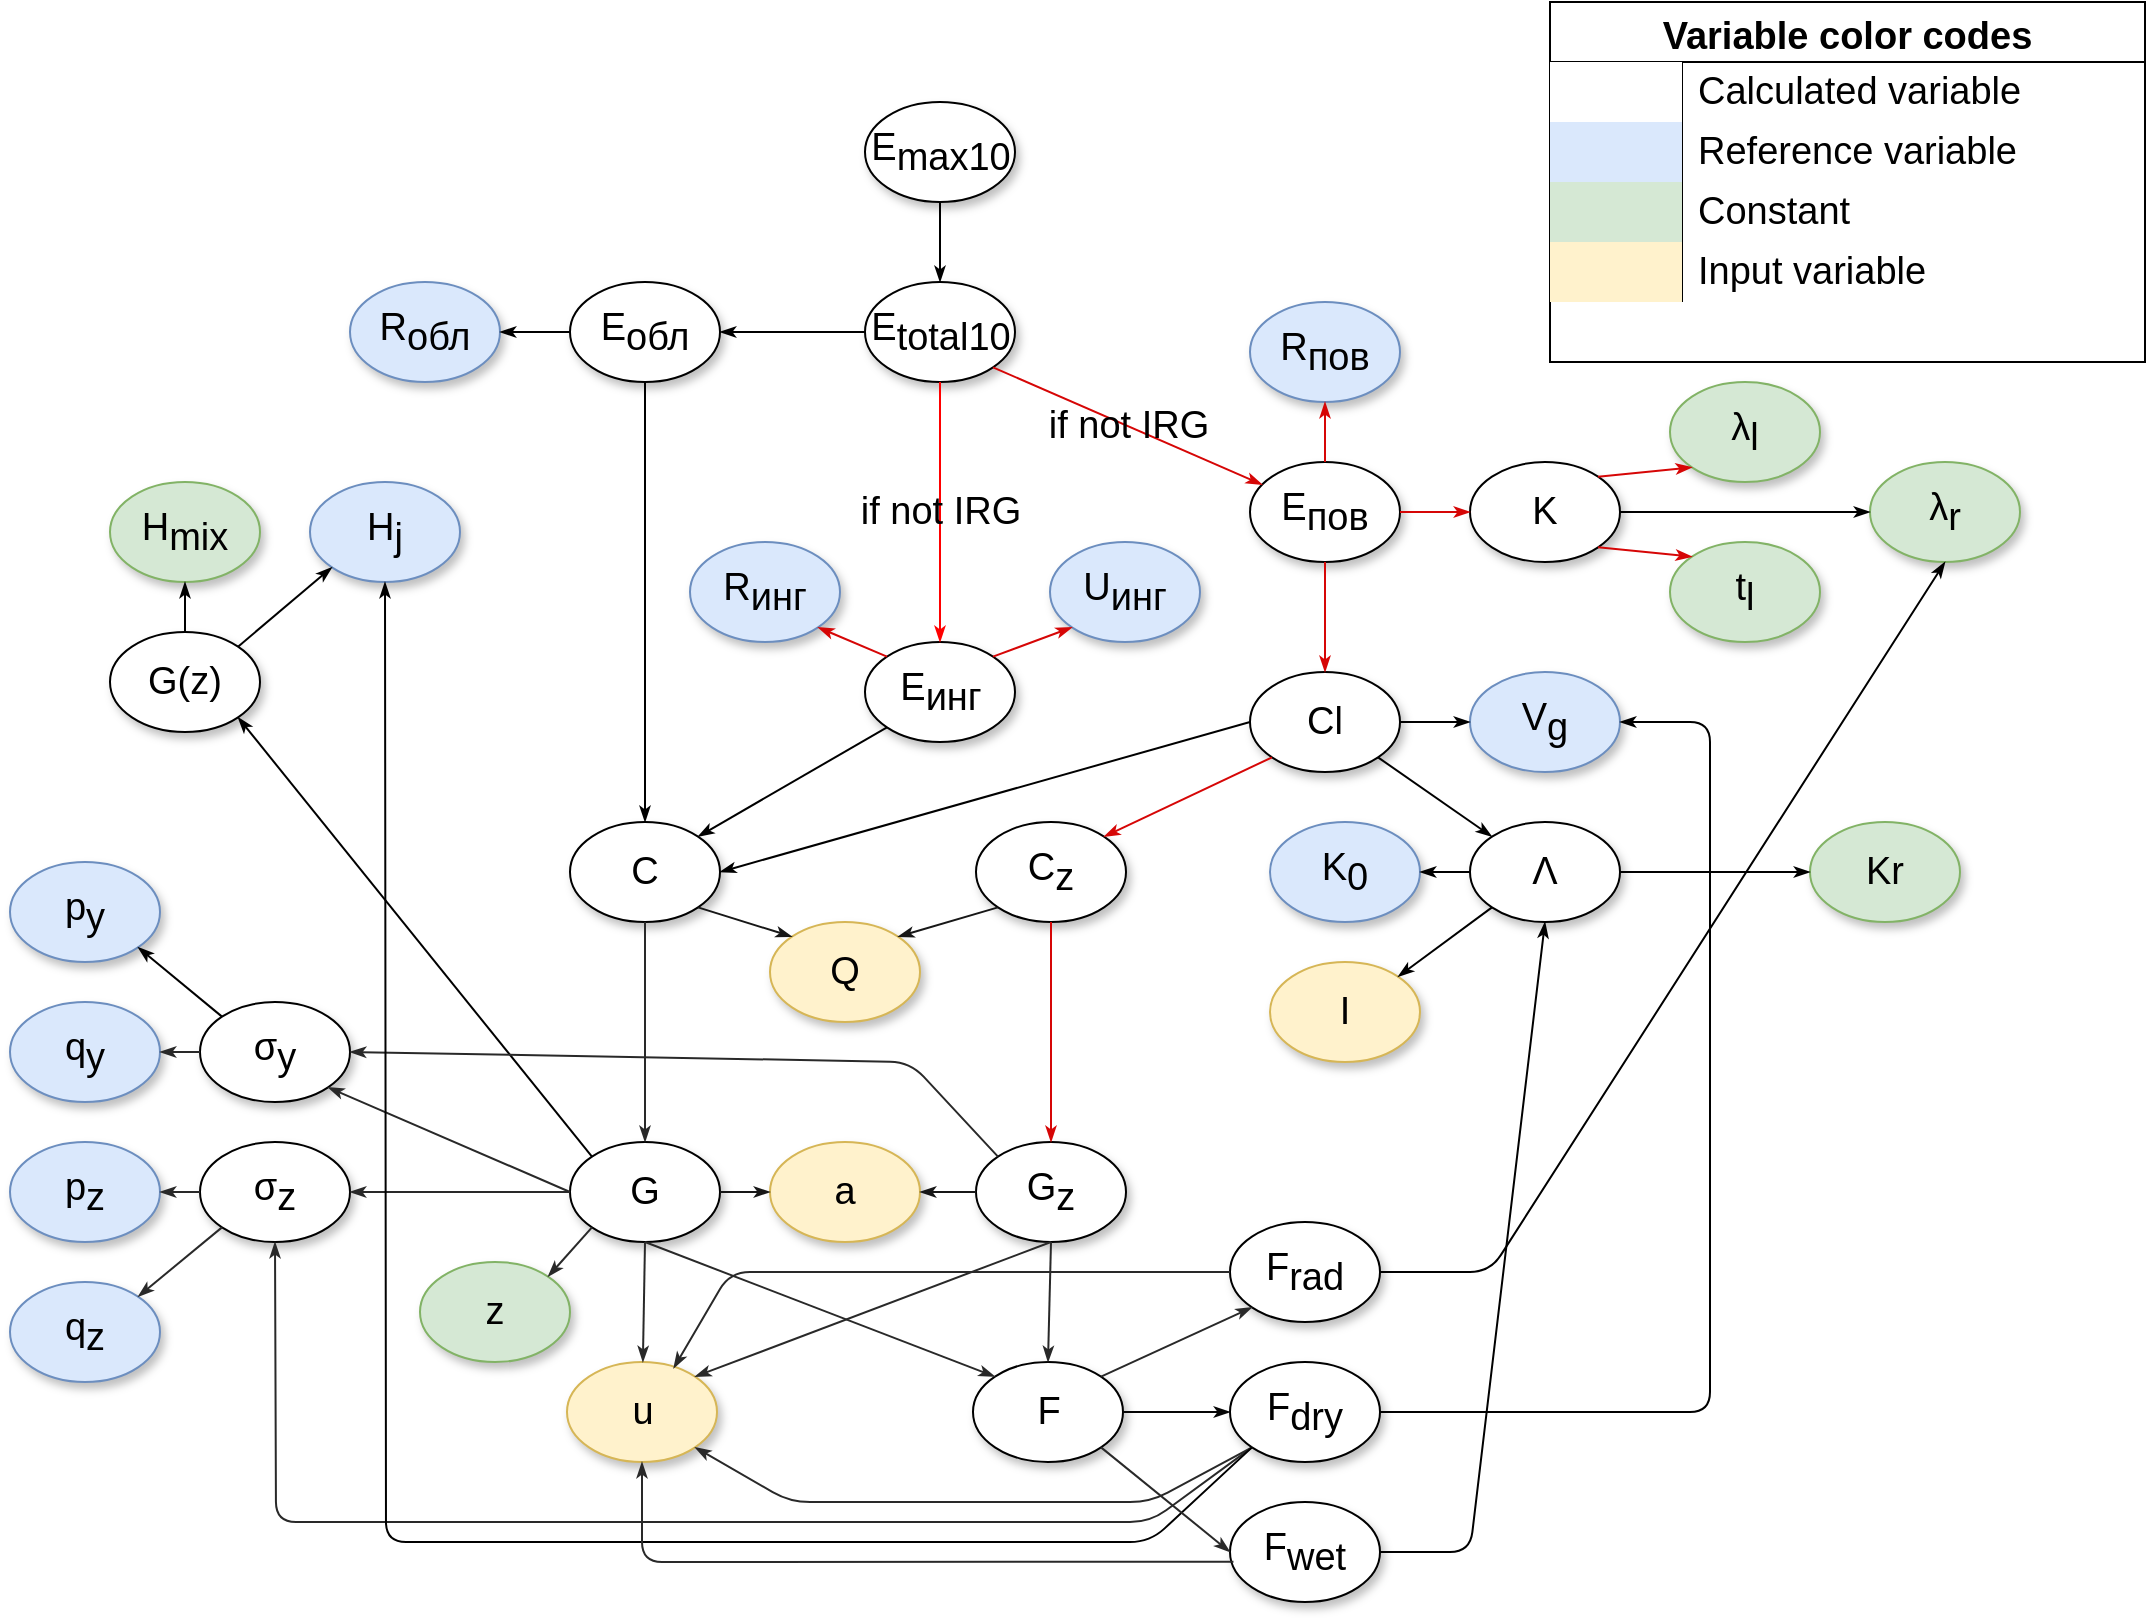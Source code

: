 <mxfile version="18.1.1" type="github">
  <diagram name="Page-1" id="42789a77-a242-8287-6e28-9cd8cfd52e62">
    <mxGraphModel dx="1422" dy="780" grid="1" gridSize="10" guides="1" tooltips="1" connect="1" arrows="1" fold="1" page="1" pageScale="1" pageWidth="1100" pageHeight="850" background="none" math="0" shadow="0">
      <root>
        <mxCell id="0" />
        <mxCell id="1" parent="0" />
        <mxCell id="1ea317790d2ca983-12" style="edgeStyle=none;rounded=1;html=1;labelBackgroundColor=none;startArrow=none;startFill=0;startSize=5;endArrow=classicThin;endFill=1;endSize=5;jettySize=auto;orthogonalLoop=1;strokeColor=#000000;strokeWidth=1;fontFamily=Verdana;fontSize=19;" parent="1" target="1ea317790d2ca983-2" edge="1">
          <mxGeometry relative="1" as="geometry">
            <mxPoint x="485" y="110" as="sourcePoint" />
          </mxGeometry>
        </mxCell>
        <UserObject label="&lt;font style=&quot;font-size: 19px;&quot; face=&quot;Helvetica&quot;&gt;E&lt;sub style=&quot;font-size: 19px;&quot;&gt;total10&lt;/sub&gt;&lt;/font&gt;" tooltip="обусловленная радионуклидом суммарная эффективная доза облучения человека за счет внешнего облучения и внутреннего облучения от ингаляции на начальном периоде аварии (10 суток)" id="1ea317790d2ca983-2">
          <mxCell style="ellipse;whiteSpace=wrap;html=1;rounded=0;shadow=1;comic=0;labelBackgroundColor=none;strokeWidth=1;fontFamily=Verdana;fontSize=19;align=center;" parent="1" vertex="1">
            <mxGeometry x="447.5" y="150" width="75" height="50" as="geometry" />
          </mxCell>
        </UserObject>
        <UserObject label="&lt;font style=&quot;font-size: 19px;&quot; face=&quot;Helvetica&quot;&gt;E&lt;sub style=&quot;font-size: 19px;&quot;&gt;max10&lt;/sub&gt;&lt;/font&gt;" tooltip="максимальная суммарная (по радионуклидам) эффективная доза облучения человека за счет внешнего облучения и внутреннего облучения от ингаляции на начальном периоде аварии (10 суток)" id="MDNrY1f4z-c_4jOw3_9k-1">
          <mxCell style="ellipse;whiteSpace=wrap;html=1;rounded=0;shadow=1;comic=0;labelBackgroundColor=none;strokeWidth=1;fontFamily=Verdana;fontSize=19;align=center;sketch=0;" parent="1" vertex="1">
            <mxGeometry x="447.5" y="60" width="75" height="50" as="geometry" />
          </mxCell>
        </UserObject>
        <UserObject label="&lt;font style=&quot;font-size: 19px;&quot; face=&quot;Helvetica&quot;&gt;E&lt;sub style=&quot;font-size: 19px;&quot;&gt;обл&lt;/sub&gt;&lt;/font&gt;" tooltip="эффективная доза внешнего облучения от радиоактивного облака, обусловленная радионуклидом" id="MDNrY1f4z-c_4jOw3_9k-2">
          <mxCell style="ellipse;whiteSpace=wrap;html=1;rounded=0;shadow=1;comic=0;labelBackgroundColor=none;strokeWidth=1;fontFamily=Verdana;fontSize=19;align=center;" parent="1" vertex="1">
            <mxGeometry x="300" y="150" width="75" height="50" as="geometry" />
          </mxCell>
        </UserObject>
        <UserObject label="&lt;font style=&quot;font-size: 19px;&quot; face=&quot;Helvetica&quot;&gt;E&lt;sub style=&quot;font-size: 19px;&quot;&gt;инг&lt;/sub&gt;&lt;/font&gt;" tooltip="эффективная доза от внутреннего облучения, обусловленная&#xa;вдыханием радионуклида" id="MDNrY1f4z-c_4jOw3_9k-3">
          <mxCell style="ellipse;whiteSpace=wrap;html=1;rounded=0;shadow=1;comic=0;labelBackgroundColor=none;strokeWidth=1;fontFamily=Verdana;fontSize=19;align=center;" parent="1" vertex="1">
            <mxGeometry x="447.5" y="330" width="75" height="50" as="geometry" />
          </mxCell>
        </UserObject>
        <UserObject label="&lt;font style=&quot;font-size: 19px;&quot; face=&quot;Helvetica&quot;&gt;E&lt;sub style=&quot;font-size: 19px;&quot;&gt;пов&lt;/sub&gt;&lt;/font&gt;" tooltip="эффективная доза от внешнего облучения от поверхности почвы, обусловленная радионуклидом" id="MDNrY1f4z-c_4jOw3_9k-4">
          <mxCell style="ellipse;whiteSpace=wrap;html=1;rounded=0;shadow=1;comic=0;labelBackgroundColor=none;strokeWidth=1;fontFamily=Verdana;fontSize=19;align=center;" parent="1" vertex="1">
            <mxGeometry x="640" y="240" width="75" height="50" as="geometry" />
          </mxCell>
        </UserObject>
        <mxCell id="MDNrY1f4z-c_4jOw3_9k-7" value="&lt;font style=&quot;font-size: 19px;&quot; face=&quot;Helvetica&quot;&gt;if not IRG&lt;/font&gt;" style="edgeStyle=none;rounded=1;html=1;labelBackgroundColor=none;startArrow=none;startFill=0;startSize=5;endArrow=classicThin;endFill=1;endSize=5;jettySize=auto;orthogonalLoop=1;strokeColor=#FF0000;strokeWidth=1;fontFamily=Verdana;fontSize=19;exitX=0.5;exitY=1;exitDx=0;exitDy=0;entryX=0.5;entryY=0;entryDx=0;entryDy=0;fillColor=#fff2cc;" parent="1" source="1ea317790d2ca983-2" target="MDNrY1f4z-c_4jOw3_9k-3" edge="1">
          <mxGeometry relative="1" as="geometry">
            <mxPoint x="495" y="120" as="sourcePoint" />
            <mxPoint x="495" y="160.0" as="targetPoint" />
          </mxGeometry>
        </mxCell>
        <mxCell id="MDNrY1f4z-c_4jOw3_9k-8" style="edgeStyle=none;rounded=1;html=1;labelBackgroundColor=none;startArrow=none;startFill=0;startSize=5;endArrow=classicThin;endFill=1;endSize=5;jettySize=auto;orthogonalLoop=1;strokeColor=#000000;strokeWidth=1;fontFamily=Helvetica;fontSize=19;exitX=0;exitY=0.5;exitDx=0;exitDy=0;entryX=1;entryY=0.5;entryDx=0;entryDy=0;" parent="1" source="1ea317790d2ca983-2" target="MDNrY1f4z-c_4jOw3_9k-2" edge="1">
          <mxGeometry relative="1" as="geometry">
            <mxPoint x="505" y="130" as="sourcePoint" />
            <mxPoint x="505" y="170.0" as="targetPoint" />
          </mxGeometry>
        </mxCell>
        <mxCell id="MDNrY1f4z-c_4jOw3_9k-9" value="&lt;font style=&quot;font-size: 19px;&quot; face=&quot;Helvetica&quot;&gt;if not IRG&lt;/font&gt;" style="edgeStyle=none;rounded=1;html=1;labelBackgroundColor=none;startArrow=none;startFill=0;startSize=5;endArrow=classicThin;endFill=1;endSize=5;jettySize=auto;orthogonalLoop=1;strokeColor=#D60606;strokeWidth=1;fontFamily=Verdana;fontSize=19;exitX=1;exitY=1;exitDx=0;exitDy=0;fillColor=#fff2cc;" parent="1" source="1ea317790d2ca983-2" target="MDNrY1f4z-c_4jOw3_9k-4" edge="1">
          <mxGeometry relative="1" as="geometry">
            <mxPoint x="515" y="140" as="sourcePoint" />
            <mxPoint x="515" y="180.0" as="targetPoint" />
          </mxGeometry>
        </mxCell>
        <UserObject label="&lt;font style=&quot;font-size: 19px;&quot; face=&quot;Helvetica&quot;&gt;R&lt;sub style=&quot;font-size: 19px;&quot;&gt;обл&lt;/sub&gt;&lt;/font&gt;" tooltip="коэффициент дозового преобразования при внешнем облучении населения от радиоактивного облака для радионуклида " id="MDNrY1f4z-c_4jOw3_9k-10">
          <mxCell style="ellipse;whiteSpace=wrap;html=1;rounded=0;shadow=1;comic=0;labelBackgroundColor=none;strokeWidth=1;fontFamily=Verdana;fontSize=19;align=center;fillColor=#dae8fc;strokeColor=#6c8ebf;" parent="1" vertex="1">
            <mxGeometry x="190" y="150" width="75" height="50" as="geometry" />
          </mxCell>
        </UserObject>
        <mxCell id="MDNrY1f4z-c_4jOw3_9k-11" style="edgeStyle=none;rounded=1;html=1;labelBackgroundColor=none;startArrow=none;startFill=0;startSize=5;endArrow=classicThin;endFill=1;endSize=5;jettySize=auto;orthogonalLoop=1;strokeColor=#000000;strokeWidth=1;fontFamily=Verdana;fontSize=19;exitX=0;exitY=0.5;exitDx=0;exitDy=0;" parent="1" source="MDNrY1f4z-c_4jOw3_9k-2" target="MDNrY1f4z-c_4jOw3_9k-10" edge="1">
          <mxGeometry relative="1" as="geometry">
            <mxPoint x="457.5" y="185.0" as="sourcePoint" />
            <mxPoint x="385.0" y="185.0" as="targetPoint" />
          </mxGeometry>
        </mxCell>
        <mxCell id="MDNrY1f4z-c_4jOw3_9k-12" value="Variable color codes" style="shape=table;startSize=30;container=1;collapsible=0;childLayout=tableLayout;fixedRows=1;rowLines=0;fontStyle=1;fontFamily=Helvetica;fontSize=19;" parent="1" vertex="1">
          <mxGeometry x="790" y="10" width="297.5" height="180" as="geometry" />
        </mxCell>
        <mxCell id="MDNrY1f4z-c_4jOw3_9k-48" style="shape=tableRow;horizontal=0;startSize=0;swimlaneHead=0;swimlaneBody=0;top=0;left=0;bottom=0;right=0;collapsible=0;dropTarget=0;fillColor=none;points=[[0,0.5],[1,0.5]];portConstraint=eastwest;fontFamily=Helvetica;fontSize=19;" parent="MDNrY1f4z-c_4jOw3_9k-12" vertex="1">
          <mxGeometry y="30" width="297.5" height="30" as="geometry" />
        </mxCell>
        <mxCell id="MDNrY1f4z-c_4jOw3_9k-49" style="shape=partialRectangle;html=1;whiteSpace=wrap;connectable=0;top=0;left=0;bottom=0;right=0;overflow=hidden;pointerEvents=1;fontFamily=Helvetica;fontSize=19;" parent="MDNrY1f4z-c_4jOw3_9k-48" vertex="1">
          <mxGeometry width="66" height="30" as="geometry">
            <mxRectangle width="66" height="30" as="alternateBounds" />
          </mxGeometry>
        </mxCell>
        <mxCell id="MDNrY1f4z-c_4jOw3_9k-50" value="Calculated variable" style="shape=partialRectangle;html=1;whiteSpace=wrap;connectable=0;fillColor=none;top=0;left=0;bottom=0;right=0;align=left;spacingLeft=6;overflow=hidden;fontFamily=Helvetica;fontSize=19;" parent="MDNrY1f4z-c_4jOw3_9k-48" vertex="1">
          <mxGeometry x="66" width="232" height="30" as="geometry">
            <mxRectangle width="232" height="30" as="alternateBounds" />
          </mxGeometry>
        </mxCell>
        <mxCell id="MDNrY1f4z-c_4jOw3_9k-13" value="" style="shape=tableRow;horizontal=0;startSize=0;swimlaneHead=0;swimlaneBody=0;top=0;left=0;bottom=0;right=0;collapsible=0;dropTarget=0;fillColor=none;points=[[0,0.5],[1,0.5]];portConstraint=eastwest;fontFamily=Helvetica;fontSize=19;" parent="MDNrY1f4z-c_4jOw3_9k-12" vertex="1">
          <mxGeometry y="60" width="297.5" height="30" as="geometry" />
        </mxCell>
        <mxCell id="MDNrY1f4z-c_4jOw3_9k-14" value="" style="shape=partialRectangle;html=1;whiteSpace=wrap;connectable=0;fillColor=#dae8fc;top=0;left=0;bottom=0;right=0;overflow=hidden;pointerEvents=1;fontFamily=Helvetica;strokeColor=#6c8ebf;fontSize=19;" parent="MDNrY1f4z-c_4jOw3_9k-13" vertex="1">
          <mxGeometry width="66" height="30" as="geometry">
            <mxRectangle width="66" height="30" as="alternateBounds" />
          </mxGeometry>
        </mxCell>
        <mxCell id="MDNrY1f4z-c_4jOw3_9k-15" value="Reference variable" style="shape=partialRectangle;html=1;whiteSpace=wrap;connectable=0;fillColor=none;top=0;left=0;bottom=0;right=0;align=left;spacingLeft=6;overflow=hidden;fontFamily=Helvetica;fontSize=19;" parent="MDNrY1f4z-c_4jOw3_9k-13" vertex="1">
          <mxGeometry x="66" width="232" height="30" as="geometry">
            <mxRectangle width="232" height="30" as="alternateBounds" />
          </mxGeometry>
        </mxCell>
        <mxCell id="MDNrY1f4z-c_4jOw3_9k-36" style="shape=tableRow;horizontal=0;startSize=0;swimlaneHead=0;swimlaneBody=0;top=0;left=0;bottom=0;right=0;collapsible=0;dropTarget=0;fillColor=none;points=[[0,0.5],[1,0.5]];portConstraint=eastwest;fontFamily=Helvetica;fontSize=19;" parent="MDNrY1f4z-c_4jOw3_9k-12" vertex="1">
          <mxGeometry y="90" width="297.5" height="30" as="geometry" />
        </mxCell>
        <mxCell id="MDNrY1f4z-c_4jOw3_9k-37" style="shape=partialRectangle;html=1;whiteSpace=wrap;connectable=0;fillColor=#d5e8d4;top=0;left=0;bottom=0;right=0;overflow=hidden;pointerEvents=1;fontFamily=Helvetica;strokeColor=#82b366;fontSize=19;" parent="MDNrY1f4z-c_4jOw3_9k-36" vertex="1">
          <mxGeometry width="66" height="30" as="geometry">
            <mxRectangle width="66" height="30" as="alternateBounds" />
          </mxGeometry>
        </mxCell>
        <mxCell id="MDNrY1f4z-c_4jOw3_9k-38" value="Constant" style="shape=partialRectangle;html=1;whiteSpace=wrap;connectable=0;fillColor=none;top=0;left=0;bottom=0;right=0;align=left;spacingLeft=6;overflow=hidden;fontFamily=Helvetica;fontSize=19;" parent="MDNrY1f4z-c_4jOw3_9k-36" vertex="1">
          <mxGeometry x="66" width="232" height="30" as="geometry">
            <mxRectangle width="232" height="30" as="alternateBounds" />
          </mxGeometry>
        </mxCell>
        <mxCell id="MDNrY1f4z-c_4jOw3_9k-52" style="shape=tableRow;horizontal=0;startSize=0;swimlaneHead=0;swimlaneBody=0;top=0;left=0;bottom=0;right=0;collapsible=0;dropTarget=0;fillColor=none;points=[[0,0.5],[1,0.5]];portConstraint=eastwest;fontFamily=Helvetica;fontSize=19;" parent="MDNrY1f4z-c_4jOw3_9k-12" vertex="1">
          <mxGeometry y="120" width="297.5" height="30" as="geometry" />
        </mxCell>
        <mxCell id="MDNrY1f4z-c_4jOw3_9k-53" style="shape=partialRectangle;html=1;whiteSpace=wrap;connectable=0;fillColor=#fff2cc;top=0;left=0;bottom=0;right=0;overflow=hidden;pointerEvents=1;fontFamily=Helvetica;strokeColor=#d6b656;fontSize=19;" parent="MDNrY1f4z-c_4jOw3_9k-52" vertex="1">
          <mxGeometry width="66" height="30" as="geometry">
            <mxRectangle width="66" height="30" as="alternateBounds" />
          </mxGeometry>
        </mxCell>
        <mxCell id="MDNrY1f4z-c_4jOw3_9k-54" value="Input variable" style="shape=partialRectangle;html=1;whiteSpace=wrap;connectable=0;fillColor=none;top=0;left=0;bottom=0;right=0;align=left;spacingLeft=6;overflow=hidden;fontFamily=Helvetica;fontSize=19;" parent="MDNrY1f4z-c_4jOw3_9k-52" vertex="1">
          <mxGeometry x="66" width="232" height="30" as="geometry">
            <mxRectangle width="232" height="30" as="alternateBounds" />
          </mxGeometry>
        </mxCell>
        <UserObject label="&lt;font style=&quot;font-size: 19px;&quot; face=&quot;Helvetica&quot;&gt;С&lt;/font&gt;" tooltip="временной интеграл концентрации радионуклида приземном слое атмосферы" id="MDNrY1f4z-c_4jOw3_9k-25">
          <mxCell style="ellipse;whiteSpace=wrap;html=1;rounded=0;shadow=1;comic=0;labelBackgroundColor=none;strokeWidth=1;fontFamily=Verdana;fontSize=19;align=center;" parent="1" vertex="1">
            <mxGeometry x="300" y="420" width="75" height="50" as="geometry" />
          </mxCell>
        </UserObject>
        <mxCell id="MDNrY1f4z-c_4jOw3_9k-27" style="edgeStyle=none;rounded=1;html=1;labelBackgroundColor=none;startArrow=none;startFill=0;startSize=5;endArrow=classicThin;endFill=1;endSize=5;jettySize=auto;orthogonalLoop=1;strokeColor=#000000;strokeWidth=1;fontFamily=Helvetica;fontSize=19;exitX=0.5;exitY=1;exitDx=0;exitDy=0;entryX=0.5;entryY=0;entryDx=0;entryDy=0;" parent="1" source="MDNrY1f4z-c_4jOw3_9k-2" target="MDNrY1f4z-c_4jOw3_9k-25" edge="1">
          <mxGeometry relative="1" as="geometry">
            <mxPoint x="300.0" y="264.71" as="sourcePoint" />
            <mxPoint x="227.5" y="264.71" as="targetPoint" />
          </mxGeometry>
        </mxCell>
        <UserObject label="&lt;font style=&quot;font-size: 19px;&quot; face=&quot;Helvetica&quot;&gt;Сl&lt;/font&gt;" tooltip="значение суммарного выпадения радионуклида r на поверхность земли за счет сухого влажного осаждения" id="MDNrY1f4z-c_4jOw3_9k-28">
          <mxCell style="ellipse;whiteSpace=wrap;html=1;rounded=0;shadow=1;comic=0;labelBackgroundColor=none;strokeWidth=1;fontFamily=Verdana;fontSize=19;align=center;" parent="1" vertex="1">
            <mxGeometry x="640" y="345" width="75" height="50" as="geometry" />
          </mxCell>
        </UserObject>
        <mxCell id="MDNrY1f4z-c_4jOw3_9k-29" style="edgeStyle=none;rounded=1;html=1;labelBackgroundColor=none;startArrow=none;startFill=0;startSize=5;endArrow=classicThin;endFill=1;endSize=5;jettySize=auto;orthogonalLoop=1;strokeColor=#D60606;strokeWidth=1;fontFamily=Helvetica;fontSize=19;exitX=0.5;exitY=1;exitDx=0;exitDy=0;entryX=0.5;entryY=0;entryDx=0;entryDy=0;" parent="1" source="MDNrY1f4z-c_4jOw3_9k-4" target="MDNrY1f4z-c_4jOw3_9k-28" edge="1">
          <mxGeometry relative="1" as="geometry">
            <mxPoint x="347.5" y="210" as="sourcePoint" />
            <mxPoint x="347.5" y="430" as="targetPoint" />
          </mxGeometry>
        </mxCell>
        <UserObject label="&lt;font style=&quot;font-size: 19px;&quot; face=&quot;Helvetica&quot;&gt;R&lt;sub style=&quot;font-size: 19px;&quot;&gt;пов&lt;/sub&gt;&lt;/font&gt;" tooltip="коэффициент дозового преобразования при внешнем облучении от поверхности земли для радионуклида" id="MDNrY1f4z-c_4jOw3_9k-30">
          <mxCell style="ellipse;whiteSpace=wrap;html=1;rounded=0;shadow=1;comic=0;labelBackgroundColor=none;strokeWidth=1;fontFamily=Verdana;fontSize=19;align=center;fillColor=#dae8fc;strokeColor=#6c8ebf;" parent="1" vertex="1">
            <mxGeometry x="640" y="160" width="75" height="50" as="geometry" />
          </mxCell>
        </UserObject>
        <mxCell id="MDNrY1f4z-c_4jOw3_9k-31" style="edgeStyle=none;rounded=1;html=1;labelBackgroundColor=none;startArrow=none;startFill=0;startSize=5;endArrow=classicThin;endFill=1;endSize=5;jettySize=auto;orthogonalLoop=1;strokeColor=#D60606;strokeWidth=1;fontFamily=Helvetica;fontSize=19;exitX=0.5;exitY=0;exitDx=0;exitDy=0;entryX=0.5;entryY=1;entryDx=0;entryDy=0;" parent="1" source="MDNrY1f4z-c_4jOw3_9k-4" target="MDNrY1f4z-c_4jOw3_9k-30" edge="1">
          <mxGeometry relative="1" as="geometry">
            <mxPoint x="687.5" y="300" as="sourcePoint" />
            <mxPoint x="687.5" y="430" as="targetPoint" />
          </mxGeometry>
        </mxCell>
        <UserObject label="&lt;font style=&quot;font-size: 19px;&quot; face=&quot;Helvetica&quot;&gt;K&lt;/font&gt;" tooltip="коэффициент, учитывающий время нахождения (проживания) на загрязненной результате выброса радиоактивных веществ территории, с" id="MDNrY1f4z-c_4jOw3_9k-32">
          <mxCell style="ellipse;whiteSpace=wrap;html=1;rounded=0;shadow=1;comic=0;labelBackgroundColor=none;strokeWidth=1;fontFamily=Verdana;fontSize=19;align=center;" parent="1" vertex="1">
            <mxGeometry x="750" y="240" width="75" height="50" as="geometry" />
          </mxCell>
        </UserObject>
        <mxCell id="MDNrY1f4z-c_4jOw3_9k-33" style="edgeStyle=none;rounded=1;html=1;labelBackgroundColor=none;startArrow=none;startFill=0;startSize=5;endArrow=classicThin;endFill=1;endSize=5;jettySize=auto;orthogonalLoop=1;strokeColor=#D60606;strokeWidth=1;fontFamily=Helvetica;fontSize=19;exitX=1;exitY=0.5;exitDx=0;exitDy=0;entryX=0;entryY=0.5;entryDx=0;entryDy=0;" parent="1" source="MDNrY1f4z-c_4jOw3_9k-4" target="MDNrY1f4z-c_4jOw3_9k-32" edge="1">
          <mxGeometry relative="1" as="geometry">
            <mxPoint x="687.5" y="300" as="sourcePoint" />
            <mxPoint x="687.5" y="430" as="targetPoint" />
          </mxGeometry>
        </mxCell>
        <UserObject label="&lt;font style=&quot;font-size: 19px;&quot; face=&quot;arial, sans-serif&quot;&gt;&lt;span style=&quot;font-size: 19px;&quot;&gt;λ&lt;sub style=&quot;font-size: 19px;&quot;&gt;l&lt;/sub&gt;&lt;/span&gt;&lt;/font&gt;" tooltip="постоянная спада мощности дозы со временем от загрязненного слоя почвы за счет всех процессов, кроме радиоактивного распада,&#xa;приводящих выведению активности из этого слоя, с-1" id="MDNrY1f4z-c_4jOw3_9k-34">
          <mxCell style="ellipse;whiteSpace=wrap;html=1;rounded=0;shadow=1;comic=0;labelBackgroundColor=none;strokeWidth=1;fontFamily=Verdana;fontSize=19;align=center;fillColor=#d5e8d4;strokeColor=#82b366;" parent="1" vertex="1">
            <mxGeometry x="850" y="200" width="75" height="50" as="geometry" />
          </mxCell>
        </UserObject>
        <mxCell id="MDNrY1f4z-c_4jOw3_9k-35" style="edgeStyle=none;rounded=1;html=1;labelBackgroundColor=none;startArrow=none;startFill=0;startSize=5;endArrow=classicThin;endFill=1;endSize=5;jettySize=auto;orthogonalLoop=1;strokeColor=#D60606;strokeWidth=1;fontFamily=Helvetica;fontSize=19;exitX=1;exitY=0;exitDx=0;exitDy=0;entryX=0;entryY=1;entryDx=0;entryDy=0;" parent="1" source="MDNrY1f4z-c_4jOw3_9k-32" target="MDNrY1f4z-c_4jOw3_9k-34" edge="1">
          <mxGeometry relative="1" as="geometry">
            <mxPoint x="725.0" y="275" as="sourcePoint" />
            <mxPoint x="760.0" y="275" as="targetPoint" />
          </mxGeometry>
        </mxCell>
        <UserObject label="&lt;font style=&quot;font-size: 19px;&quot; face=&quot;arial, sans-serif&quot;&gt;&lt;span style=&quot;font-size: 19px;&quot;&gt;t&lt;sub style=&quot;font-size: 19px;&quot;&gt;l&lt;/sub&gt;&lt;/span&gt;&lt;/font&gt;" tooltip="время нахождения населения на загрязненной территории" id="MDNrY1f4z-c_4jOw3_9k-39">
          <mxCell style="ellipse;whiteSpace=wrap;html=1;rounded=0;shadow=1;comic=0;labelBackgroundColor=none;strokeWidth=1;fontFamily=Verdana;fontSize=19;align=center;fillColor=#d5e8d4;strokeColor=#82b366;" parent="1" vertex="1">
            <mxGeometry x="850" y="280" width="75" height="50" as="geometry" />
          </mxCell>
        </UserObject>
        <mxCell id="MDNrY1f4z-c_4jOw3_9k-40" style="edgeStyle=none;rounded=1;html=1;labelBackgroundColor=none;startArrow=none;startFill=0;startSize=5;endArrow=classicThin;endFill=1;endSize=5;jettySize=auto;orthogonalLoop=1;strokeColor=#D60606;strokeWidth=1;fontFamily=Helvetica;fontSize=19;exitX=1;exitY=1;exitDx=0;exitDy=0;entryX=0;entryY=0;entryDx=0;entryDy=0;" parent="1" source="MDNrY1f4z-c_4jOw3_9k-32" target="MDNrY1f4z-c_4jOw3_9k-39" edge="1">
          <mxGeometry relative="1" as="geometry">
            <mxPoint x="824.119" y="257.391" as="sourcePoint" />
            <mxPoint x="870.881" y="252.609" as="targetPoint" />
          </mxGeometry>
        </mxCell>
        <UserObject label="&lt;font style=&quot;font-size: 19px;&quot; face=&quot;arial, sans-serif&quot;&gt;&lt;span style=&quot;font-size: 19px;&quot;&gt;λ&lt;sub style=&quot;font-size: 19px;&quot;&gt;r&lt;/sub&gt;&lt;/span&gt;&lt;/font&gt;" tooltip="постоянная радиоактивного распада радионуклида, с-1" id="MDNrY1f4z-c_4jOw3_9k-41">
          <mxCell style="ellipse;whiteSpace=wrap;html=1;rounded=0;shadow=1;comic=0;labelBackgroundColor=none;strokeWidth=1;fontFamily=Verdana;fontSize=19;align=center;fillColor=#d5e8d4;strokeColor=#82b366;" parent="1" vertex="1">
            <mxGeometry x="950" y="240" width="75" height="50" as="geometry" />
          </mxCell>
        </UserObject>
        <mxCell id="MDNrY1f4z-c_4jOw3_9k-42" style="edgeStyle=none;rounded=1;html=1;labelBackgroundColor=none;startArrow=none;startFill=0;startSize=5;endArrow=classicThin;endFill=1;endSize=5;jettySize=auto;orthogonalLoop=1;strokeColor=#000000;strokeWidth=1;fontFamily=Helvetica;fontSize=19;exitX=1;exitY=0.5;exitDx=0;exitDy=0;entryX=0;entryY=0.5;entryDx=0;entryDy=0;" parent="1" source="MDNrY1f4z-c_4jOw3_9k-32" target="MDNrY1f4z-c_4jOw3_9k-41" edge="1">
          <mxGeometry relative="1" as="geometry">
            <mxPoint x="824.017" y="292.678" as="sourcePoint" />
            <mxPoint x="870.983" y="297.322" as="targetPoint" />
          </mxGeometry>
        </mxCell>
        <mxCell id="MDNrY1f4z-c_4jOw3_9k-43" style="edgeStyle=none;rounded=1;html=1;labelBackgroundColor=none;startArrow=none;startFill=0;startSize=5;endArrow=classicThin;endFill=1;endSize=5;jettySize=auto;orthogonalLoop=1;strokeColor=#000000;strokeWidth=1;fontFamily=Helvetica;fontSize=19;exitX=0;exitY=1;exitDx=0;exitDy=0;entryX=1;entryY=0;entryDx=0;entryDy=0;" parent="1" source="MDNrY1f4z-c_4jOw3_9k-3" target="MDNrY1f4z-c_4jOw3_9k-25" edge="1">
          <mxGeometry relative="1" as="geometry">
            <mxPoint x="347.5" y="210.0" as="sourcePoint" />
            <mxPoint x="347.5" y="430" as="targetPoint" />
          </mxGeometry>
        </mxCell>
        <UserObject label="&lt;font style=&quot;font-size: 19px;&quot; face=&quot;Helvetica&quot;&gt;R&lt;sub style=&quot;font-size: 19px;&quot;&gt;инг&lt;/sub&gt;&lt;/font&gt;" tooltip="коэффициент дозового преобразования при поступлении радионуклида r воздухом" id="MDNrY1f4z-c_4jOw3_9k-44">
          <mxCell style="ellipse;whiteSpace=wrap;html=1;rounded=0;shadow=1;comic=0;labelBackgroundColor=none;strokeWidth=1;fontFamily=Verdana;fontSize=19;align=center;fillColor=#dae8fc;strokeColor=#6c8ebf;" parent="1" vertex="1">
            <mxGeometry x="360" y="280" width="75" height="50" as="geometry" />
          </mxCell>
        </UserObject>
        <mxCell id="MDNrY1f4z-c_4jOw3_9k-45" style="edgeStyle=none;rounded=1;html=1;labelBackgroundColor=none;startArrow=none;startFill=0;startSize=5;endArrow=classicThin;endFill=1;endSize=5;jettySize=auto;orthogonalLoop=1;strokeColor=#D60606;strokeWidth=1;fontFamily=Helvetica;fontSize=19;exitX=0;exitY=0;exitDx=0;exitDy=0;entryX=1;entryY=1;entryDx=0;entryDy=0;" parent="1" source="MDNrY1f4z-c_4jOw3_9k-3" target="MDNrY1f4z-c_4jOw3_9k-44" edge="1">
          <mxGeometry relative="1" as="geometry">
            <mxPoint x="468.483" y="382.678" as="sourcePoint" />
            <mxPoint x="374.017" y="437.322" as="targetPoint" />
          </mxGeometry>
        </mxCell>
        <UserObject label="&lt;font style=&quot;font-size: 19px;&quot; face=&quot;Helvetica&quot;&gt;U&lt;sub style=&quot;font-size: 19px;&quot;&gt;инг&lt;/sub&gt;&lt;/font&gt;" tooltip="интенсивность дыхания для лиц возрастной группы, которая&#xa;является критической по поступлению радионуклида r за счет ингаляции&#xa;соответствии таблицей 8.1 СанПиН 2.6.1.252-09 «Нормы радиационной&#xa;безопасности. Санитарные правила нормативы», утвержденных&#xa;постановлением Главного государственного санитарного врача Российской Федерации от 7 июля 2009 г. Н2 47" id="MDNrY1f4z-c_4jOw3_9k-46">
          <mxCell style="ellipse;whiteSpace=wrap;html=1;rounded=0;shadow=1;comic=0;labelBackgroundColor=none;strokeWidth=1;fontFamily=Verdana;fontSize=19;align=center;fillColor=#dae8fc;strokeColor=#6c8ebf;" parent="1" vertex="1">
            <mxGeometry x="540" y="280" width="75" height="50" as="geometry" />
          </mxCell>
        </UserObject>
        <mxCell id="MDNrY1f4z-c_4jOw3_9k-47" style="edgeStyle=none;rounded=1;html=1;labelBackgroundColor=none;startArrow=none;startFill=0;startSize=5;endArrow=classicThin;endFill=1;endSize=5;jettySize=auto;orthogonalLoop=1;strokeColor=#D60606;strokeWidth=1;fontFamily=Helvetica;fontSize=19;exitX=1;exitY=0;exitDx=0;exitDy=0;entryX=0;entryY=1;entryDx=0;entryDy=0;" parent="1" source="MDNrY1f4z-c_4jOw3_9k-3" target="MDNrY1f4z-c_4jOw3_9k-46" edge="1">
          <mxGeometry relative="1" as="geometry">
            <mxPoint x="468.483" y="347.322" as="sourcePoint" />
            <mxPoint x="434.017" y="332.678" as="targetPoint" />
          </mxGeometry>
        </mxCell>
        <UserObject label="&lt;font style=&quot;font-size: 19px;&quot; face=&quot;Helvetica&quot;&gt;Q&lt;/font&gt;" tooltip="активность радионуклида r аварийном выбросе" id="MDNrY1f4z-c_4jOw3_9k-51">
          <mxCell style="ellipse;whiteSpace=wrap;html=1;rounded=0;shadow=1;comic=0;labelBackgroundColor=none;strokeWidth=1;fontFamily=Verdana;fontSize=19;align=center;fillColor=#fff2cc;strokeColor=#d6b656;" parent="1" vertex="1">
            <mxGeometry x="400" y="470" width="75" height="50" as="geometry" />
          </mxCell>
        </UserObject>
        <mxCell id="MDNrY1f4z-c_4jOw3_9k-55" style="edgeStyle=none;rounded=1;html=1;labelBackgroundColor=none;startArrow=none;startFill=0;startSize=5;endArrow=classicThin;endFill=1;endSize=5;jettySize=auto;orthogonalLoop=1;strokeColor=#171717;strokeWidth=1;fontFamily=Helvetica;fontSize=19;exitX=1;exitY=1;exitDx=0;exitDy=0;entryX=0;entryY=0;entryDx=0;entryDy=0;" parent="1" source="MDNrY1f4z-c_4jOw3_9k-25" target="MDNrY1f4z-c_4jOw3_9k-51" edge="1">
          <mxGeometry relative="1" as="geometry">
            <mxPoint x="468.483" y="382.678" as="sourcePoint" />
            <mxPoint x="374.017" y="437.322" as="targetPoint" />
          </mxGeometry>
        </mxCell>
        <UserObject label="&lt;font style=&quot;font-size: 19px;&quot; face=&quot;Helvetica&quot;&gt;G&lt;/font&gt;" tooltip="фактор разбавления радионуклида r приземном слое атмосферы на расстоянии от источника аварийного выброса" id="MDNrY1f4z-c_4jOw3_9k-56">
          <mxCell style="ellipse;whiteSpace=wrap;html=1;rounded=0;shadow=1;comic=0;labelBackgroundColor=none;strokeWidth=1;fontFamily=Verdana;fontSize=19;align=center;" parent="1" vertex="1">
            <mxGeometry x="300" y="580" width="75" height="50" as="geometry" />
          </mxCell>
        </UserObject>
        <mxCell id="MDNrY1f4z-c_4jOw3_9k-57" style="edgeStyle=none;rounded=1;html=1;labelBackgroundColor=none;startArrow=none;startFill=0;startSize=5;endArrow=classicThin;endFill=1;endSize=5;jettySize=auto;orthogonalLoop=1;strokeColor=#292929;strokeWidth=1;fontFamily=Helvetica;fontSize=19;exitX=0.5;exitY=1;exitDx=0;exitDy=0;entryX=0.5;entryY=0;entryDx=0;entryDy=0;" parent="1" source="MDNrY1f4z-c_4jOw3_9k-25" target="MDNrY1f4z-c_4jOw3_9k-56" edge="1">
          <mxGeometry relative="1" as="geometry">
            <mxPoint x="347.5" y="210.0" as="sourcePoint" />
            <mxPoint x="347.5" y="430" as="targetPoint" />
          </mxGeometry>
        </mxCell>
        <UserObject label="&lt;font style=&quot;font-size: 19px;&quot; face=&quot;Helvetica&quot;&gt;С&lt;sub style=&quot;font-size: 19px;&quot;&gt;z&lt;/sub&gt;&lt;/font&gt;" tooltip="временной интеграл от распределенной по высоте концентрации радионуклида по вертикальному направлению распространения аварийного выброса" id="MDNrY1f4z-c_4jOw3_9k-58">
          <mxCell style="ellipse;whiteSpace=wrap;html=1;rounded=0;shadow=1;comic=0;labelBackgroundColor=none;strokeWidth=1;fontFamily=Verdana;fontSize=19;align=center;" parent="1" vertex="1">
            <mxGeometry x="503" y="420" width="75" height="50" as="geometry" />
          </mxCell>
        </UserObject>
        <mxCell id="MDNrY1f4z-c_4jOw3_9k-59" style="edgeStyle=none;rounded=1;html=1;labelBackgroundColor=none;startArrow=none;startFill=0;startSize=5;endArrow=classicThin;endFill=1;endSize=5;jettySize=auto;orthogonalLoop=1;strokeColor=#D60606;strokeWidth=1;fontFamily=Helvetica;fontSize=19;exitX=0;exitY=1;exitDx=0;exitDy=0;entryX=1;entryY=0;entryDx=0;entryDy=0;" parent="1" source="MDNrY1f4z-c_4jOw3_9k-28" target="MDNrY1f4z-c_4jOw3_9k-58" edge="1">
          <mxGeometry relative="1" as="geometry">
            <mxPoint x="687.5" y="300.0" as="sourcePoint" />
            <mxPoint x="687.5" y="430" as="targetPoint" />
          </mxGeometry>
        </mxCell>
        <mxCell id="MDNrY1f4z-c_4jOw3_9k-60" style="edgeStyle=none;rounded=1;html=1;labelBackgroundColor=none;startArrow=none;startFill=0;startSize=5;endArrow=classicThin;endFill=1;endSize=5;jettySize=auto;orthogonalLoop=1;strokeColor=#171717;strokeWidth=1;fontFamily=Helvetica;fontSize=19;exitX=0;exitY=1;exitDx=0;exitDy=0;entryX=1;entryY=0;entryDx=0;entryDy=0;" parent="1" source="MDNrY1f4z-c_4jOw3_9k-58" target="MDNrY1f4z-c_4jOw3_9k-51" edge="1">
          <mxGeometry relative="1" as="geometry">
            <mxPoint x="650" y="455" as="sourcePoint" />
            <mxPoint x="588" y="455" as="targetPoint" />
          </mxGeometry>
        </mxCell>
        <UserObject label="&lt;font style=&quot;font-size: 19px;&quot; face=&quot;Helvetica&quot;&gt;G&lt;sub style=&quot;font-size: 19px;&quot;&gt;z&lt;/sub&gt;&lt;/font&gt;" tooltip="фактор осаждения радионуклида r по вертикальному направлению распространения аварийного выброса" id="MDNrY1f4z-c_4jOw3_9k-61">
          <mxCell style="ellipse;whiteSpace=wrap;html=1;rounded=0;shadow=1;comic=0;labelBackgroundColor=none;strokeWidth=1;fontFamily=Verdana;fontSize=19;align=center;" parent="1" vertex="1">
            <mxGeometry x="503" y="580" width="75" height="50" as="geometry" />
          </mxCell>
        </UserObject>
        <mxCell id="MDNrY1f4z-c_4jOw3_9k-62" style="edgeStyle=none;rounded=1;html=1;labelBackgroundColor=none;startArrow=none;startFill=0;startSize=5;endArrow=classicThin;endFill=1;endSize=5;jettySize=auto;orthogonalLoop=1;strokeColor=#D60606;strokeWidth=1;fontFamily=Helvetica;fontSize=19;exitX=0.5;exitY=1;exitDx=0;exitDy=0;entryX=0.5;entryY=0;entryDx=0;entryDy=0;" parent="1" source="MDNrY1f4z-c_4jOw3_9k-58" target="MDNrY1f4z-c_4jOw3_9k-61" edge="1">
          <mxGeometry relative="1" as="geometry">
            <mxPoint x="523.983" y="472.678" as="sourcePoint" />
            <mxPoint x="474.017" y="517.322" as="targetPoint" />
          </mxGeometry>
        </mxCell>
        <mxCell id="MDNrY1f4z-c_4jOw3_9k-63" style="edgeStyle=none;rounded=1;html=1;labelBackgroundColor=none;startArrow=none;startFill=0;startSize=5;endArrow=classicThin;endFill=1;endSize=5;jettySize=auto;orthogonalLoop=1;strokeColor=#000000;strokeWidth=1;fontFamily=Helvetica;fontSize=19;exitX=0;exitY=0.5;exitDx=0;exitDy=0;entryX=1;entryY=0.5;entryDx=0;entryDy=0;" parent="1" source="MDNrY1f4z-c_4jOw3_9k-28" target="MDNrY1f4z-c_4jOw3_9k-25" edge="1">
          <mxGeometry relative="1" as="geometry">
            <mxPoint x="660.983" y="397.678" as="sourcePoint" />
            <mxPoint x="577.017" y="437.322" as="targetPoint" />
          </mxGeometry>
        </mxCell>
        <UserObject label="&lt;font style=&quot;font-size: 19px;&quot; face=&quot;Helvetica&quot;&gt;V&lt;sub style=&quot;font-size: 19px;&quot;&gt;g&lt;/sub&gt;&lt;/font&gt;" tooltip="значение скорости осаждения радионуклида r на поверхность земли" id="MDNrY1f4z-c_4jOw3_9k-64">
          <mxCell style="ellipse;whiteSpace=wrap;html=1;rounded=0;shadow=1;comic=0;labelBackgroundColor=none;strokeWidth=1;fontFamily=Verdana;fontSize=19;align=center;fillColor=#dae8fc;strokeColor=#6c8ebf;" parent="1" vertex="1">
            <mxGeometry x="750" y="345" width="75" height="50" as="geometry" />
          </mxCell>
        </UserObject>
        <mxCell id="MDNrY1f4z-c_4jOw3_9k-65" style="edgeStyle=none;rounded=1;html=1;labelBackgroundColor=none;startArrow=none;startFill=0;startSize=5;endArrow=classicThin;endFill=1;endSize=5;jettySize=auto;orthogonalLoop=1;strokeColor=#000000;strokeWidth=1;fontFamily=Helvetica;fontSize=19;exitX=1;exitY=0.5;exitDx=0;exitDy=0;entryX=0;entryY=0.5;entryDx=0;entryDy=0;" parent="1" source="MDNrY1f4z-c_4jOw3_9k-28" target="MDNrY1f4z-c_4jOw3_9k-64" edge="1">
          <mxGeometry relative="1" as="geometry">
            <mxPoint x="660.983" y="397.678" as="sourcePoint" />
            <mxPoint x="577.017" y="437.322" as="targetPoint" />
          </mxGeometry>
        </mxCell>
        <UserObject label="&lt;font style=&quot;font-size: 19px;&quot; face=&quot;Helvetica&quot;&gt;Λ&lt;/font&gt;" tooltip="величина постоянной вымывания радионуклида атмосферными осадками" id="MDNrY1f4z-c_4jOw3_9k-66">
          <mxCell style="ellipse;whiteSpace=wrap;html=1;rounded=0;shadow=1;comic=0;labelBackgroundColor=none;strokeWidth=1;fontFamily=Verdana;fontSize=19;align=center;" parent="1" vertex="1">
            <mxGeometry x="750" y="420" width="75" height="50" as="geometry" />
          </mxCell>
        </UserObject>
        <mxCell id="MDNrY1f4z-c_4jOw3_9k-67" style="edgeStyle=none;rounded=1;html=1;labelBackgroundColor=none;startArrow=none;startFill=0;startSize=5;endArrow=classicThin;endFill=1;endSize=5;jettySize=auto;orthogonalLoop=1;strokeColor=#000000;strokeWidth=1;fontFamily=Helvetica;fontSize=19;exitX=1;exitY=1;exitDx=0;exitDy=0;entryX=0;entryY=0;entryDx=0;entryDy=0;" parent="1" source="MDNrY1f4z-c_4jOw3_9k-28" target="MDNrY1f4z-c_4jOw3_9k-66" edge="1">
          <mxGeometry relative="1" as="geometry">
            <mxPoint x="660.983" y="397.678" as="sourcePoint" />
            <mxPoint x="577.017" y="437.322" as="targetPoint" />
          </mxGeometry>
        </mxCell>
        <UserObject label="&lt;font style=&quot;font-size: 19px;&quot; face=&quot;Helvetica&quot;&gt;F&lt;/font&gt;" tooltip="полная функция истощения радиоактивного облака" id="AazKejOo3o8su-soS1Ww-1">
          <mxCell style="ellipse;whiteSpace=wrap;html=1;rounded=0;shadow=1;comic=0;labelBackgroundColor=none;strokeWidth=1;fontFamily=Verdana;fontSize=19;align=center;" parent="1" vertex="1">
            <mxGeometry x="501.5" y="690" width="75" height="50" as="geometry" />
          </mxCell>
        </UserObject>
        <mxCell id="AazKejOo3o8su-soS1Ww-2" style="edgeStyle=none;rounded=1;html=1;labelBackgroundColor=none;startArrow=none;startFill=0;startSize=5;endArrow=classicThin;endFill=1;endSize=5;jettySize=auto;orthogonalLoop=1;strokeColor=#292929;strokeWidth=1;fontFamily=Helvetica;fontSize=19;exitX=0.5;exitY=1;exitDx=0;exitDy=0;entryX=0;entryY=0;entryDx=0;entryDy=0;" parent="1" source="MDNrY1f4z-c_4jOw3_9k-56" target="AazKejOo3o8su-soS1Ww-1" edge="1">
          <mxGeometry relative="1" as="geometry">
            <mxPoint x="347.5" y="480" as="sourcePoint" />
            <mxPoint x="345" y="590" as="targetPoint" />
          </mxGeometry>
        </mxCell>
        <UserObject label="&lt;font style=&quot;font-size: 19px;&quot; face=&quot;Helvetica&quot;&gt;a&lt;/font&gt;" tooltip="половина длины стороны площадного источника выброса" id="AazKejOo3o8su-soS1Ww-3">
          <mxCell style="ellipse;whiteSpace=wrap;html=1;rounded=0;shadow=1;comic=0;labelBackgroundColor=none;strokeWidth=1;fontFamily=Verdana;fontSize=19;align=center;fillColor=#fff2cc;strokeColor=#d6b656;" parent="1" vertex="1">
            <mxGeometry x="400" y="580" width="75" height="50" as="geometry" />
          </mxCell>
        </UserObject>
        <mxCell id="AazKejOo3o8su-soS1Ww-4" style="edgeStyle=none;rounded=1;html=1;labelBackgroundColor=none;startArrow=none;startFill=0;startSize=5;endArrow=classicThin;endFill=1;endSize=5;jettySize=auto;orthogonalLoop=1;strokeColor=#171717;strokeWidth=1;fontFamily=Helvetica;fontSize=19;exitX=1;exitY=0.5;exitDx=0;exitDy=0;entryX=0;entryY=0.5;entryDx=0;entryDy=0;" parent="1" source="MDNrY1f4z-c_4jOw3_9k-56" target="AazKejOo3o8su-soS1Ww-3" edge="1">
          <mxGeometry relative="1" as="geometry">
            <mxPoint x="362.025" y="636.6" as="sourcePoint" />
            <mxPoint x="410.0" y="725" as="targetPoint" />
          </mxGeometry>
        </mxCell>
        <UserObject label="&lt;font style=&quot;font-size: 19px;&quot; face=&quot;Helvetica&quot;&gt;σ&lt;sub style=&quot;font-size: 19px;&quot;&gt;z&lt;/sub&gt;&lt;/font&gt;" tooltip="коэффициент дисперсии по z" id="AazKejOo3o8su-soS1Ww-5">
          <mxCell style="ellipse;whiteSpace=wrap;html=1;rounded=0;shadow=1;comic=0;labelBackgroundColor=none;strokeWidth=1;fontFamily=Verdana;fontSize=19;align=center;" parent="1" vertex="1">
            <mxGeometry x="115" y="580" width="75" height="50" as="geometry" />
          </mxCell>
        </UserObject>
        <mxCell id="AazKejOo3o8su-soS1Ww-6" style="edgeStyle=none;rounded=1;html=1;labelBackgroundColor=none;startArrow=none;startFill=0;startSize=5;endArrow=classicThin;endFill=1;endSize=5;jettySize=auto;orthogonalLoop=1;strokeColor=#292929;strokeWidth=1;fontFamily=Helvetica;fontSize=19;exitX=0;exitY=0.5;exitDx=0;exitDy=0;" parent="1" source="MDNrY1f4z-c_4jOw3_9k-56" target="AazKejOo3o8su-soS1Ww-5" edge="1">
          <mxGeometry relative="1" as="geometry">
            <mxPoint x="347.5" y="480" as="sourcePoint" />
            <mxPoint x="347.5" y="590" as="targetPoint" />
          </mxGeometry>
        </mxCell>
        <UserObject label="&lt;font style=&quot;font-size: 19px;&quot; face=&quot;Helvetica&quot;&gt;G(z)&lt;/font&gt;" tooltip="фактор вертикальной дисперсии" id="AazKejOo3o8su-soS1Ww-7">
          <mxCell style="ellipse;whiteSpace=wrap;html=1;rounded=0;shadow=1;comic=0;labelBackgroundColor=none;strokeWidth=1;fontFamily=Verdana;fontSize=19;align=center;" parent="1" vertex="1">
            <mxGeometry x="70" y="325" width="75" height="50" as="geometry" />
          </mxCell>
        </UserObject>
        <mxCell id="AazKejOo3o8su-soS1Ww-8" style="edgeStyle=none;rounded=1;html=1;labelBackgroundColor=none;startArrow=none;startFill=0;startSize=5;endArrow=classicThin;endFill=1;endSize=5;jettySize=auto;orthogonalLoop=1;strokeColor=#000000;strokeWidth=1;fontFamily=Helvetica;fontSize=19;exitX=0;exitY=0;exitDx=0;exitDy=0;entryX=1;entryY=1;entryDx=0;entryDy=0;" parent="1" source="MDNrY1f4z-c_4jOw3_9k-56" target="AazKejOo3o8su-soS1Ww-7" edge="1">
          <mxGeometry relative="1" as="geometry">
            <mxPoint x="364.525" y="636.6" as="sourcePoint" />
            <mxPoint x="421.092" y="677.25" as="targetPoint" />
          </mxGeometry>
        </mxCell>
        <UserObject label="&lt;font style=&quot;font-size: 19px;&quot; face=&quot;arial, sans-serif&quot;&gt;&lt;span style=&quot;font-size: 19px;&quot;&gt;z&lt;/span&gt;&lt;/font&gt;" tooltip="переменная, характеризующая высоту над поверхностью земли" id="AazKejOo3o8su-soS1Ww-9">
          <mxCell style="ellipse;whiteSpace=wrap;html=1;rounded=0;shadow=1;comic=0;labelBackgroundColor=none;strokeWidth=1;fontFamily=Verdana;fontSize=19;align=center;fillColor=#d5e8d4;strokeColor=#82b366;" parent="1" vertex="1">
            <mxGeometry x="225" y="640" width="75" height="50" as="geometry" />
          </mxCell>
        </UserObject>
        <mxCell id="AazKejOo3o8su-soS1Ww-10" style="edgeStyle=none;rounded=1;html=1;labelBackgroundColor=none;startArrow=none;startFill=0;startSize=5;endArrow=classicThin;endFill=1;endSize=5;jettySize=auto;orthogonalLoop=1;strokeColor=#292929;strokeWidth=1;fontFamily=Helvetica;fontSize=19;exitX=0;exitY=1;exitDx=0;exitDy=0;entryX=1;entryY=0;entryDx=0;entryDy=0;" parent="1" source="MDNrY1f4z-c_4jOw3_9k-56" target="AazKejOo3o8su-soS1Ww-9" edge="1">
          <mxGeometry relative="1" as="geometry">
            <mxPoint x="347.5" y="640" as="sourcePoint" />
            <mxPoint x="347.5" y="730.0" as="targetPoint" />
          </mxGeometry>
        </mxCell>
        <UserObject label="&lt;font style=&quot;font-size: 19px;&quot; face=&quot;Helvetica&quot;&gt;u&lt;/font&gt;" tooltip="скорость ветра на высоте шероховатости для категории&#xa;устойчивости атмосферы j ДЛЯ экстремальных ветровых нагрузок&#xa;(сценарий 2), которые рекомендуется принимать в соответствие с экстрмеальными ветровыми нагрузками, характерными для района размещения ОЯТЦ, м/с" id="AazKejOo3o8su-soS1Ww-11">
          <mxCell style="ellipse;whiteSpace=wrap;html=1;rounded=0;shadow=1;comic=0;labelBackgroundColor=none;strokeWidth=1;fontFamily=Verdana;fontSize=19;align=center;fillColor=#fff2cc;strokeColor=#d6b656;" parent="1" vertex="1">
            <mxGeometry x="298.5" y="690" width="75" height="50" as="geometry" />
          </mxCell>
        </UserObject>
        <mxCell id="AazKejOo3o8su-soS1Ww-12" style="edgeStyle=none;rounded=1;html=1;labelBackgroundColor=none;startArrow=none;startFill=0;startSize=5;endArrow=classicThin;endFill=1;endSize=5;jettySize=auto;orthogonalLoop=1;strokeColor=#292929;strokeWidth=1;fontFamily=Helvetica;fontSize=19;exitX=0.5;exitY=1;exitDx=0;exitDy=0;" parent="1" source="MDNrY1f4z-c_4jOw3_9k-56" target="AazKejOo3o8su-soS1Ww-11" edge="1">
          <mxGeometry relative="1" as="geometry">
            <mxPoint x="321.092" y="597.25" as="sourcePoint" />
            <mxPoint x="143.908" y="472.75" as="targetPoint" />
          </mxGeometry>
        </mxCell>
        <UserObject label="&lt;font style=&quot;font-size: 19px;&quot; face=&quot;arial, sans-serif&quot;&gt;&lt;span style=&quot;font-size: 19px;&quot;&gt;H&lt;sub style=&quot;font-size: 19px;&quot;&gt;mix&lt;/sub&gt;&lt;/span&gt;&lt;/font&gt;" tooltip="высота слоя перемешивания" id="AazKejOo3o8su-soS1Ww-13">
          <mxCell style="ellipse;whiteSpace=wrap;html=1;rounded=0;shadow=1;comic=0;labelBackgroundColor=none;strokeWidth=1;fontFamily=Verdana;fontSize=19;align=center;fillColor=#d5e8d4;strokeColor=#82b366;" parent="1" vertex="1">
            <mxGeometry x="70" y="250" width="75" height="50" as="geometry" />
          </mxCell>
        </UserObject>
        <mxCell id="AazKejOo3o8su-soS1Ww-14" style="edgeStyle=none;rounded=1;html=1;labelBackgroundColor=none;startArrow=none;startFill=0;startSize=5;endArrow=classicThin;endFill=1;endSize=5;jettySize=auto;orthogonalLoop=1;strokeColor=#000000;strokeWidth=1;fontFamily=Helvetica;fontSize=19;exitX=0.5;exitY=0;exitDx=0;exitDy=0;entryX=0.5;entryY=1;entryDx=0;entryDy=0;" parent="1" source="AazKejOo3o8su-soS1Ww-7" target="AazKejOo3o8su-soS1Ww-13" edge="1">
          <mxGeometry relative="1" as="geometry">
            <mxPoint x="321.092" y="502.25" as="sourcePoint" />
            <mxPoint x="143.908" y="377.75" as="targetPoint" />
          </mxGeometry>
        </mxCell>
        <UserObject label="&lt;font style=&quot;font-size: 19px;&quot; face=&quot;Helvetica&quot;&gt;H&lt;sub style=&quot;font-size: 19px;&quot;&gt;j&lt;/sub&gt;&lt;/font&gt;" tooltip="эффективная высота выброса" id="AazKejOo3o8su-soS1Ww-15">
          <mxCell style="ellipse;whiteSpace=wrap;html=1;rounded=0;shadow=1;comic=0;labelBackgroundColor=none;strokeWidth=1;fontFamily=Verdana;fontSize=19;align=center;fillColor=#dae8fc;strokeColor=#6c8ebf;" parent="1" vertex="1">
            <mxGeometry x="170" y="250" width="75" height="50" as="geometry" />
          </mxCell>
        </UserObject>
        <mxCell id="AazKejOo3o8su-soS1Ww-16" style="edgeStyle=none;rounded=1;html=1;labelBackgroundColor=none;startArrow=none;startFill=0;startSize=5;endArrow=classicThin;endFill=1;endSize=5;jettySize=auto;orthogonalLoop=1;strokeColor=#000000;strokeWidth=1;fontFamily=Helvetica;fontSize=19;exitX=1;exitY=0;exitDx=0;exitDy=0;entryX=0;entryY=1;entryDx=0;entryDy=0;" parent="1" source="AazKejOo3o8su-soS1Ww-7" target="AazKejOo3o8su-soS1Ww-15" edge="1">
          <mxGeometry relative="1" as="geometry">
            <mxPoint x="321.092" y="502.25" as="sourcePoint" />
            <mxPoint x="143.908" y="377.75" as="targetPoint" />
          </mxGeometry>
        </mxCell>
        <mxCell id="AazKejOo3o8su-soS1Ww-17" style="edgeStyle=none;rounded=1;html=1;labelBackgroundColor=none;startArrow=none;startFill=0;startSize=5;endArrow=classicThin;endFill=1;endSize=5;jettySize=auto;orthogonalLoop=1;strokeColor=#292929;strokeWidth=1;fontFamily=Helvetica;fontSize=19;exitX=0.5;exitY=1;exitDx=0;exitDy=0;entryX=0.5;entryY=0;entryDx=0;entryDy=0;" parent="1" source="MDNrY1f4z-c_4jOw3_9k-61" target="AazKejOo3o8su-soS1Ww-1" edge="1">
          <mxGeometry relative="1" as="geometry">
            <mxPoint x="373.908" y="632.75" as="sourcePoint" />
            <mxPoint x="471.092" y="677.25" as="targetPoint" />
          </mxGeometry>
        </mxCell>
        <mxCell id="AazKejOo3o8su-soS1Ww-18" style="edgeStyle=none;rounded=1;html=1;labelBackgroundColor=none;startArrow=none;startFill=0;startSize=5;endArrow=classicThin;endFill=1;endSize=5;jettySize=auto;orthogonalLoop=1;strokeColor=#292929;strokeWidth=1;fontFamily=Helvetica;fontSize=19;exitX=0.5;exitY=1;exitDx=0;exitDy=0;entryX=1;entryY=0;entryDx=0;entryDy=0;" parent="1" source="MDNrY1f4z-c_4jOw3_9k-61" target="AazKejOo3o8su-soS1Ww-11" edge="1">
          <mxGeometry relative="1" as="geometry">
            <mxPoint x="550.5" y="640" as="sourcePoint" />
            <mxPoint x="523.908" y="677.25" as="targetPoint" />
          </mxGeometry>
        </mxCell>
        <mxCell id="AazKejOo3o8su-soS1Ww-19" style="edgeStyle=none;rounded=1;html=1;labelBackgroundColor=none;startArrow=none;startFill=0;startSize=5;endArrow=classicThin;endFill=1;endSize=5;jettySize=auto;orthogonalLoop=1;strokeColor=#171717;strokeWidth=1;fontFamily=Helvetica;fontSize=19;exitX=0;exitY=0.5;exitDx=0;exitDy=0;entryX=1;entryY=0.5;entryDx=0;entryDy=0;" parent="1" source="MDNrY1f4z-c_4jOw3_9k-61" target="AazKejOo3o8su-soS1Ww-3" edge="1">
          <mxGeometry relative="1" as="geometry">
            <mxPoint x="550.5" y="640" as="sourcePoint" />
            <mxPoint x="523.908" y="677.25" as="targetPoint" />
          </mxGeometry>
        </mxCell>
        <UserObject label="&lt;font style=&quot;font-size: 19px;&quot; face=&quot;Helvetica&quot;&gt;σ&lt;sub style=&quot;font-size: 19px;&quot;&gt;y&lt;/sub&gt;&lt;/font&gt;" tooltip="коэффициент дисперсии по y" id="AazKejOo3o8su-soS1Ww-20">
          <mxCell style="ellipse;whiteSpace=wrap;html=1;rounded=0;shadow=1;comic=0;labelBackgroundColor=none;strokeWidth=1;fontFamily=Verdana;fontSize=19;align=center;" parent="1" vertex="1">
            <mxGeometry x="115" y="510" width="75" height="50" as="geometry" />
          </mxCell>
        </UserObject>
        <mxCell id="AazKejOo3o8su-soS1Ww-21" style="edgeStyle=none;rounded=1;html=1;labelBackgroundColor=none;startArrow=none;startFill=0;startSize=5;endArrow=classicThin;endFill=1;endSize=5;jettySize=auto;orthogonalLoop=1;strokeColor=#292929;strokeWidth=1;fontFamily=Helvetica;fontSize=19;exitX=0;exitY=0;exitDx=0;exitDy=0;entryX=1;entryY=0.5;entryDx=0;entryDy=0;" parent="1" source="MDNrY1f4z-c_4jOw3_9k-61" target="AazKejOo3o8su-soS1Ww-20" edge="1">
          <mxGeometry relative="1" as="geometry">
            <mxPoint x="550.5" y="640" as="sourcePoint" />
            <mxPoint x="521.408" y="777.25" as="targetPoint" />
            <Array as="points">
              <mxPoint x="470" y="540" />
            </Array>
          </mxGeometry>
        </mxCell>
        <mxCell id="AazKejOo3o8su-soS1Ww-22" style="edgeStyle=none;rounded=1;html=1;labelBackgroundColor=none;startArrow=none;startFill=0;startSize=5;endArrow=classicThin;endFill=1;endSize=5;jettySize=auto;orthogonalLoop=1;strokeColor=#292929;strokeWidth=1;fontFamily=Helvetica;fontSize=19;exitX=0;exitY=0.5;exitDx=0;exitDy=0;entryX=1;entryY=1;entryDx=0;entryDy=0;" parent="1" source="MDNrY1f4z-c_4jOw3_9k-56" target="AazKejOo3o8su-soS1Ww-20" edge="1">
          <mxGeometry relative="1" as="geometry">
            <mxPoint x="560.5" y="650" as="sourcePoint" />
            <mxPoint x="531.408" y="787.25" as="targetPoint" />
          </mxGeometry>
        </mxCell>
        <UserObject label="&lt;font style=&quot;font-size: 19px;&quot; face=&quot;Helvetica&quot;&gt;F&lt;sub style=&quot;font-size: 19px;&quot;&gt;rad&lt;/sub&gt;&lt;/font&gt;" tooltip="функция истощения облака выброса за счет радиоактивного распада" id="AazKejOo3o8su-soS1Ww-23">
          <mxCell style="ellipse;whiteSpace=wrap;html=1;rounded=0;shadow=1;comic=0;labelBackgroundColor=none;strokeWidth=1;fontFamily=Verdana;fontSize=19;align=center;" parent="1" vertex="1">
            <mxGeometry x="630" y="620" width="75" height="50" as="geometry" />
          </mxCell>
        </UserObject>
        <mxCell id="AazKejOo3o8su-soS1Ww-24" style="edgeStyle=none;rounded=1;html=1;labelBackgroundColor=none;startArrow=none;startFill=0;startSize=5;endArrow=classicThin;endFill=1;endSize=5;jettySize=auto;orthogonalLoop=1;strokeColor=#292929;strokeWidth=1;fontFamily=Helvetica;fontSize=19;exitX=1;exitY=0;exitDx=0;exitDy=0;entryX=0;entryY=1;entryDx=0;entryDy=0;" parent="1" source="AazKejOo3o8su-soS1Ww-1" target="AazKejOo3o8su-soS1Ww-23" edge="1">
          <mxGeometry relative="1" as="geometry">
            <mxPoint x="550.5" y="640" as="sourcePoint" />
            <mxPoint x="549" y="700" as="targetPoint" />
          </mxGeometry>
        </mxCell>
        <mxCell id="AazKejOo3o8su-soS1Ww-25" style="edgeStyle=none;rounded=1;html=1;labelBackgroundColor=none;startArrow=none;startFill=0;startSize=5;endArrow=classicThin;endFill=1;endSize=5;jettySize=auto;orthogonalLoop=1;strokeColor=#292929;strokeWidth=1;fontFamily=Helvetica;fontSize=19;exitX=0;exitY=0.5;exitDx=0;exitDy=0;entryX=0.711;entryY=0.061;entryDx=0;entryDy=0;entryPerimeter=0;" parent="1" source="AazKejOo3o8su-soS1Ww-23" target="AazKejOo3o8su-soS1Ww-11" edge="1">
          <mxGeometry relative="1" as="geometry">
            <mxPoint x="650.673" y="672.468" as="sourcePoint" />
            <mxPoint x="575.827" y="707.532" as="targetPoint" />
            <Array as="points">
              <mxPoint x="380" y="645" />
            </Array>
          </mxGeometry>
        </mxCell>
        <mxCell id="AazKejOo3o8su-soS1Ww-26" style="edgeStyle=none;rounded=1;html=1;labelBackgroundColor=none;startArrow=none;startFill=0;startSize=5;endArrow=classicThin;endFill=1;endSize=5;jettySize=auto;orthogonalLoop=1;strokeColor=#000000;strokeWidth=1;fontFamily=Helvetica;fontSize=19;exitX=1;exitY=0.5;exitDx=0;exitDy=0;entryX=0.5;entryY=1;entryDx=0;entryDy=0;" parent="1" source="AazKejOo3o8su-soS1Ww-23" target="MDNrY1f4z-c_4jOw3_9k-41" edge="1">
          <mxGeometry relative="1" as="geometry">
            <mxPoint x="585.827" y="717.532" as="sourcePoint" />
            <mxPoint x="660.673" y="682.468" as="targetPoint" />
            <Array as="points">
              <mxPoint x="760" y="645" />
            </Array>
          </mxGeometry>
        </mxCell>
        <UserObject label="&lt;font style=&quot;font-size: 19px;&quot; face=&quot;Helvetica&quot;&gt;F&lt;sub style=&quot;font-size: 19px;&quot;&gt;dry&lt;/sub&gt;&lt;/font&gt;" tooltip="функция истощения радиоактивного облака за счет сухого осаждения " id="AazKejOo3o8su-soS1Ww-28">
          <mxCell style="ellipse;whiteSpace=wrap;html=1;rounded=0;shadow=1;comic=0;labelBackgroundColor=none;strokeWidth=1;fontFamily=Verdana;fontSize=19;align=center;" parent="1" vertex="1">
            <mxGeometry x="630" y="690" width="75" height="50" as="geometry" />
          </mxCell>
        </UserObject>
        <mxCell id="AazKejOo3o8su-soS1Ww-29" style="edgeStyle=none;rounded=1;html=1;labelBackgroundColor=none;startArrow=none;startFill=0;startSize=5;endArrow=classicThin;endFill=1;endSize=5;jettySize=auto;orthogonalLoop=1;strokeColor=#050505;strokeWidth=1;fontFamily=Helvetica;fontSize=19;exitX=1;exitY=0.5;exitDx=0;exitDy=0;entryX=0;entryY=0.5;entryDx=0;entryDy=0;" parent="1" source="AazKejOo3o8su-soS1Ww-1" target="AazKejOo3o8su-soS1Ww-28" edge="1">
          <mxGeometry relative="1" as="geometry">
            <mxPoint x="575.827" y="707.532" as="sourcePoint" />
            <mxPoint x="650.673" y="672.468" as="targetPoint" />
          </mxGeometry>
        </mxCell>
        <mxCell id="AazKejOo3o8su-soS1Ww-30" style="edgeStyle=none;rounded=1;html=1;labelBackgroundColor=none;startArrow=none;startFill=0;startSize=5;endArrow=classicThin;endFill=1;endSize=5;jettySize=auto;orthogonalLoop=1;strokeColor=#000000;strokeWidth=1;fontFamily=Helvetica;fontSize=19;exitX=1;exitY=0.5;exitDx=0;exitDy=0;entryX=1;entryY=0.5;entryDx=0;entryDy=0;" parent="1" source="AazKejOo3o8su-soS1Ww-28" target="MDNrY1f4z-c_4jOw3_9k-64" edge="1">
          <mxGeometry relative="1" as="geometry">
            <mxPoint x="585.827" y="717.532" as="sourcePoint" />
            <mxPoint x="660.673" y="682.468" as="targetPoint" />
            <Array as="points">
              <mxPoint x="870" y="715" />
              <mxPoint x="870" y="370" />
            </Array>
          </mxGeometry>
        </mxCell>
        <mxCell id="AazKejOo3o8su-soS1Ww-31" style="edgeStyle=none;rounded=1;html=1;labelBackgroundColor=none;startArrow=none;startFill=0;startSize=5;endArrow=classicThin;endFill=1;endSize=5;jettySize=auto;orthogonalLoop=1;strokeColor=#292929;strokeWidth=1;fontFamily=Helvetica;fontSize=19;exitX=0;exitY=1;exitDx=0;exitDy=0;entryX=1;entryY=1;entryDx=0;entryDy=0;" parent="1" source="AazKejOo3o8su-soS1Ww-28" target="AazKejOo3o8su-soS1Ww-11" edge="1">
          <mxGeometry relative="1" as="geometry">
            <mxPoint x="595.827" y="727.532" as="sourcePoint" />
            <mxPoint x="670.673" y="692.468" as="targetPoint" />
            <Array as="points">
              <mxPoint x="590" y="760" />
              <mxPoint x="410" y="760" />
            </Array>
          </mxGeometry>
        </mxCell>
        <mxCell id="AazKejOo3o8su-soS1Ww-32" style="edgeStyle=none;rounded=1;html=1;labelBackgroundColor=none;startArrow=none;startFill=0;startSize=5;endArrow=classicThin;endFill=1;endSize=5;jettySize=auto;orthogonalLoop=1;strokeColor=#292929;strokeWidth=1;fontFamily=Helvetica;fontSize=19;exitX=0;exitY=1;exitDx=0;exitDy=0;entryX=0.5;entryY=1;entryDx=0;entryDy=0;" parent="1" source="AazKejOo3o8su-soS1Ww-28" target="AazKejOo3o8su-soS1Ww-5" edge="1">
          <mxGeometry relative="1" as="geometry">
            <mxPoint x="605.827" y="737.532" as="sourcePoint" />
            <mxPoint x="680.673" y="702.468" as="targetPoint" />
            <Array as="points">
              <mxPoint x="590" y="770" />
              <mxPoint x="153" y="770" />
            </Array>
          </mxGeometry>
        </mxCell>
        <mxCell id="AazKejOo3o8su-soS1Ww-33" style="edgeStyle=none;rounded=1;html=1;labelBackgroundColor=none;startArrow=none;startFill=0;startSize=5;endArrow=classicThin;endFill=1;endSize=5;jettySize=auto;orthogonalLoop=1;strokeColor=#000000;strokeWidth=1;fontFamily=Helvetica;fontSize=19;exitX=0;exitY=1;exitDx=0;exitDy=0;entryX=0.5;entryY=1;entryDx=0;entryDy=0;" parent="1" source="AazKejOo3o8su-soS1Ww-28" target="AazKejOo3o8su-soS1Ww-15" edge="1">
          <mxGeometry relative="1" as="geometry">
            <mxPoint x="615.827" y="747.532" as="sourcePoint" />
            <mxPoint x="690.673" y="712.468" as="targetPoint" />
            <Array as="points">
              <mxPoint x="590" y="780" />
              <mxPoint x="208" y="780" />
            </Array>
          </mxGeometry>
        </mxCell>
        <UserObject label="&lt;font style=&quot;font-size: 19px;&quot; face=&quot;Helvetica&quot;&gt;F&lt;sub style=&quot;font-size: 19px;&quot;&gt;wet&lt;/sub&gt;&lt;/font&gt;" tooltip="функция истощения радиоактивного облака за счет влажного осаждения " id="AazKejOo3o8su-soS1Ww-35">
          <mxCell style="ellipse;whiteSpace=wrap;html=1;rounded=0;shadow=1;comic=0;labelBackgroundColor=none;strokeWidth=1;fontFamily=Verdana;fontSize=19;align=center;" parent="1" vertex="1">
            <mxGeometry x="630" y="760" width="75" height="50" as="geometry" />
          </mxCell>
        </UserObject>
        <mxCell id="AazKejOo3o8su-soS1Ww-36" style="edgeStyle=none;rounded=1;html=1;labelBackgroundColor=none;startArrow=none;startFill=0;startSize=5;endArrow=classicThin;endFill=1;endSize=5;jettySize=auto;orthogonalLoop=1;strokeColor=#292929;strokeWidth=1;fontFamily=Helvetica;fontSize=19;exitX=1;exitY=1;exitDx=0;exitDy=0;entryX=0;entryY=0.5;entryDx=0;entryDy=0;" parent="1" source="AazKejOo3o8su-soS1Ww-1" target="AazKejOo3o8su-soS1Ww-35" edge="1">
          <mxGeometry relative="1" as="geometry">
            <mxPoint x="586.5" y="725" as="sourcePoint" />
            <mxPoint x="640.0" y="725" as="targetPoint" />
          </mxGeometry>
        </mxCell>
        <mxCell id="AazKejOo3o8su-soS1Ww-38" style="edgeStyle=none;rounded=1;html=1;labelBackgroundColor=none;startArrow=none;startFill=0;startSize=5;endArrow=classicThin;endFill=1;endSize=5;jettySize=auto;orthogonalLoop=1;strokeColor=#292929;strokeWidth=1;fontFamily=Helvetica;fontSize=19;exitX=0.023;exitY=0.597;exitDx=0;exitDy=0;entryX=0.5;entryY=1;entryDx=0;entryDy=0;exitPerimeter=0;" parent="1" source="AazKejOo3o8su-soS1Ww-35" target="AazKejOo3o8su-soS1Ww-11" edge="1">
          <mxGeometry relative="1" as="geometry">
            <mxPoint x="586.5" y="725" as="sourcePoint" />
            <mxPoint x="640.0" y="725" as="targetPoint" />
            <Array as="points">
              <mxPoint x="336" y="790" />
            </Array>
          </mxGeometry>
        </mxCell>
        <mxCell id="AazKejOo3o8su-soS1Ww-39" style="edgeStyle=none;rounded=1;html=1;labelBackgroundColor=none;startArrow=none;startFill=0;startSize=5;endArrow=classicThin;endFill=1;endSize=5;jettySize=auto;orthogonalLoop=1;strokeColor=#000000;strokeWidth=1;fontFamily=Helvetica;fontSize=19;exitX=1;exitY=0.5;exitDx=0;exitDy=0;entryX=0.5;entryY=1;entryDx=0;entryDy=0;" parent="1" source="AazKejOo3o8su-soS1Ww-35" target="MDNrY1f4z-c_4jOw3_9k-66" edge="1">
          <mxGeometry relative="1" as="geometry">
            <mxPoint x="596.5" y="735" as="sourcePoint" />
            <mxPoint x="650.0" y="735" as="targetPoint" />
            <Array as="points">
              <mxPoint x="750" y="785" />
            </Array>
          </mxGeometry>
        </mxCell>
        <UserObject label="&lt;font style=&quot;font-size: 19px;&quot; face=&quot;Helvetica&quot;&gt;K&lt;sub style=&quot;font-size: 19px;&quot;&gt;0&lt;/sub&gt;&lt;/font&gt;" tooltip="безразмерная величина относительной вымывающей способности осадков других типов" id="AazKejOo3o8su-soS1Ww-41">
          <mxCell style="ellipse;whiteSpace=wrap;html=1;rounded=0;shadow=1;comic=0;labelBackgroundColor=none;strokeWidth=1;fontFamily=Verdana;fontSize=19;align=center;fillColor=#dae8fc;strokeColor=#6c8ebf;" parent="1" vertex="1">
            <mxGeometry x="650" y="420" width="75" height="50" as="geometry" />
          </mxCell>
        </UserObject>
        <mxCell id="AazKejOo3o8su-soS1Ww-43" style="edgeStyle=none;rounded=1;html=1;labelBackgroundColor=none;startArrow=none;startFill=0;startSize=5;endArrow=classicThin;endFill=1;endSize=5;jettySize=auto;orthogonalLoop=1;strokeColor=#000000;strokeWidth=1;fontFamily=Helvetica;fontSize=19;exitX=0;exitY=0.5;exitDx=0;exitDy=0;entryX=1;entryY=0.5;entryDx=0;entryDy=0;" parent="1" source="MDNrY1f4z-c_4jOw3_9k-66" target="AazKejOo3o8su-soS1Ww-41" edge="1">
          <mxGeometry relative="1" as="geometry">
            <mxPoint x="714.017" y="397.678" as="sourcePoint" />
            <mxPoint x="770.983" y="437.322" as="targetPoint" />
          </mxGeometry>
        </mxCell>
        <UserObject label="&lt;font style=&quot;font-size: 19px;&quot; face=&quot;Helvetica&quot;&gt;I&lt;/font&gt;" tooltip="интенсивность атмосферных осадков, которую рекомендуется принимать максимальной зарегистрированной за период времени, равный планируемому сроку дальнейшей эксплуатации ОЯТЦ" id="AazKejOo3o8su-soS1Ww-44">
          <mxCell style="ellipse;whiteSpace=wrap;html=1;rounded=0;shadow=1;comic=0;labelBackgroundColor=none;strokeWidth=1;fontFamily=Verdana;fontSize=19;align=center;fillColor=#fff2cc;strokeColor=#d6b656;" parent="1" vertex="1">
            <mxGeometry x="650" y="490" width="75" height="50" as="geometry" />
          </mxCell>
        </UserObject>
        <mxCell id="AazKejOo3o8su-soS1Ww-45" style="edgeStyle=none;rounded=1;html=1;labelBackgroundColor=none;startArrow=none;startFill=0;startSize=5;endArrow=classicThin;endFill=1;endSize=5;jettySize=auto;orthogonalLoop=1;strokeColor=#000000;strokeWidth=1;fontFamily=Helvetica;fontSize=19;exitX=0;exitY=1;exitDx=0;exitDy=0;entryX=1;entryY=0;entryDx=0;entryDy=0;" parent="1" source="MDNrY1f4z-c_4jOw3_9k-66" target="AazKejOo3o8su-soS1Ww-44" edge="1">
          <mxGeometry relative="1" as="geometry">
            <mxPoint x="714.017" y="397.678" as="sourcePoint" />
            <mxPoint x="770.983" y="437.322" as="targetPoint" />
          </mxGeometry>
        </mxCell>
        <UserObject label="&lt;font style=&quot;font-size: 19px;&quot; face=&quot;arial, sans-serif&quot;&gt;&lt;span style=&quot;font-size: 19px;&quot;&gt;Kr&lt;/span&gt;&lt;/font&gt;" tooltip="стандартная величина вымывающей способности" id="AazKejOo3o8su-soS1Ww-46">
          <mxCell style="ellipse;whiteSpace=wrap;html=1;rounded=0;shadow=1;comic=0;labelBackgroundColor=none;strokeWidth=1;fontFamily=Verdana;fontSize=19;align=center;fillColor=#d5e8d4;strokeColor=#82b366;" parent="1" vertex="1">
            <mxGeometry x="920" y="420" width="75" height="50" as="geometry" />
          </mxCell>
        </UserObject>
        <mxCell id="AazKejOo3o8su-soS1Ww-47" style="edgeStyle=none;rounded=1;html=1;labelBackgroundColor=none;startArrow=none;startFill=0;startSize=5;endArrow=classicThin;endFill=1;endSize=5;jettySize=auto;orthogonalLoop=1;strokeColor=#000000;strokeWidth=1;fontFamily=Helvetica;fontSize=19;exitX=1;exitY=0.5;exitDx=0;exitDy=0;entryX=0;entryY=0.5;entryDx=0;entryDy=0;" parent="1" source="MDNrY1f4z-c_4jOw3_9k-66" target="AazKejOo3o8su-soS1Ww-46" edge="1">
          <mxGeometry relative="1" as="geometry">
            <mxPoint x="770.983" y="472.678" as="sourcePoint" />
            <mxPoint x="724.017" y="507.322" as="targetPoint" />
          </mxGeometry>
        </mxCell>
        <UserObject label="&lt;font style=&quot;font-size: 19px;&quot; face=&quot;Helvetica&quot;&gt;p&lt;sub style=&quot;font-size: 19px;&quot;&gt;z&lt;/sub&gt;&lt;/font&gt;" tooltip="коэффициент диффузии" id="AazKejOo3o8su-soS1Ww-48">
          <mxCell style="ellipse;whiteSpace=wrap;html=1;rounded=0;shadow=1;comic=0;labelBackgroundColor=none;strokeWidth=1;fontFamily=Verdana;fontSize=19;align=center;fillColor=#dae8fc;strokeColor=#6c8ebf;" parent="1" vertex="1">
            <mxGeometry x="20" y="580" width="75" height="50" as="geometry" />
          </mxCell>
        </UserObject>
        <UserObject label="&lt;font style=&quot;font-size: 19px;&quot; face=&quot;Helvetica&quot;&gt;q&lt;sub style=&quot;font-size: 19px;&quot;&gt;z&lt;/sub&gt;&lt;/font&gt;" tooltip="коэффициент диффузии" id="AazKejOo3o8su-soS1Ww-49">
          <mxCell style="ellipse;whiteSpace=wrap;html=1;rounded=0;shadow=1;comic=0;labelBackgroundColor=none;strokeWidth=1;fontFamily=Verdana;fontSize=19;align=center;fillColor=#dae8fc;strokeColor=#6c8ebf;" parent="1" vertex="1">
            <mxGeometry x="20" y="650" width="75" height="50" as="geometry" />
          </mxCell>
        </UserObject>
        <mxCell id="AazKejOo3o8su-soS1Ww-50" style="edgeStyle=none;rounded=1;html=1;labelBackgroundColor=none;startArrow=none;startFill=0;startSize=5;endArrow=classicThin;endFill=1;endSize=5;jettySize=auto;orthogonalLoop=1;strokeColor=#292929;strokeWidth=1;fontFamily=Helvetica;fontSize=19;exitX=0;exitY=0.5;exitDx=0;exitDy=0;entryX=1;entryY=0.5;entryDx=0;entryDy=0;" parent="1" source="AazKejOo3o8su-soS1Ww-5" target="AazKejOo3o8su-soS1Ww-48" edge="1">
          <mxGeometry relative="1" as="geometry">
            <mxPoint x="310" y="615" as="sourcePoint" />
            <mxPoint x="200" y="615" as="targetPoint" />
          </mxGeometry>
        </mxCell>
        <mxCell id="AazKejOo3o8su-soS1Ww-51" style="edgeStyle=none;rounded=1;html=1;labelBackgroundColor=none;startArrow=none;startFill=0;startSize=5;endArrow=classicThin;endFill=1;endSize=5;jettySize=auto;orthogonalLoop=1;strokeColor=#292929;strokeWidth=1;fontFamily=Helvetica;fontSize=19;exitX=0;exitY=1;exitDx=0;exitDy=0;entryX=1;entryY=0;entryDx=0;entryDy=0;" parent="1" source="AazKejOo3o8su-soS1Ww-5" target="AazKejOo3o8su-soS1Ww-49" edge="1">
          <mxGeometry relative="1" as="geometry">
            <mxPoint x="320" y="625" as="sourcePoint" />
            <mxPoint x="210" y="625" as="targetPoint" />
          </mxGeometry>
        </mxCell>
        <UserObject label="&lt;font style=&quot;font-size: 19px;&quot; face=&quot;Helvetica&quot;&gt;p&lt;sub style=&quot;font-size: 19px;&quot;&gt;y&lt;/sub&gt;&lt;/font&gt;" tooltip="коэффициент диффузии" id="AazKejOo3o8su-soS1Ww-52">
          <mxCell style="ellipse;whiteSpace=wrap;html=1;rounded=0;shadow=1;comic=0;labelBackgroundColor=none;strokeWidth=1;fontFamily=Verdana;fontSize=19;align=center;fillColor=#dae8fc;strokeColor=#6c8ebf;" parent="1" vertex="1">
            <mxGeometry x="20" y="440" width="75" height="50" as="geometry" />
          </mxCell>
        </UserObject>
        <UserObject label="&lt;font style=&quot;font-size: 19px;&quot; face=&quot;Helvetica&quot;&gt;q&lt;sub style=&quot;font-size: 19px;&quot;&gt;y&lt;/sub&gt;&lt;/font&gt;" tooltip="коэффициент диффузии" id="AazKejOo3o8su-soS1Ww-53">
          <mxCell style="ellipse;whiteSpace=wrap;html=1;rounded=0;shadow=1;comic=0;labelBackgroundColor=none;strokeWidth=1;fontFamily=Verdana;fontSize=19;align=center;fillColor=#dae8fc;strokeColor=#6c8ebf;" parent="1" vertex="1">
            <mxGeometry x="20" y="510" width="75" height="50" as="geometry" />
          </mxCell>
        </UserObject>
        <mxCell id="AazKejOo3o8su-soS1Ww-54" style="edgeStyle=none;rounded=1;html=1;labelBackgroundColor=none;startArrow=none;startFill=0;startSize=5;endArrow=classicThin;endFill=1;endSize=5;jettySize=auto;orthogonalLoop=1;strokeColor=#292929;strokeWidth=1;fontFamily=Helvetica;fontSize=19;exitX=0;exitY=0.5;exitDx=0;exitDy=0;entryX=1;entryY=0.5;entryDx=0;entryDy=0;" parent="1" source="AazKejOo3o8su-soS1Ww-20" target="AazKejOo3o8su-soS1Ww-53" edge="1">
          <mxGeometry relative="1" as="geometry">
            <mxPoint x="125" y="615" as="sourcePoint" />
            <mxPoint x="105" y="615" as="targetPoint" />
          </mxGeometry>
        </mxCell>
        <mxCell id="AazKejOo3o8su-soS1Ww-55" style="edgeStyle=none;rounded=1;html=1;labelBackgroundColor=none;startArrow=none;startFill=0;startSize=5;endArrow=classicThin;endFill=1;endSize=5;jettySize=auto;orthogonalLoop=1;strokeColor=#000000;strokeWidth=1;fontFamily=Helvetica;fontSize=19;exitX=0;exitY=0;exitDx=0;exitDy=0;entryX=1;entryY=1;entryDx=0;entryDy=0;" parent="1" source="AazKejOo3o8su-soS1Ww-20" target="AazKejOo3o8su-soS1Ww-52" edge="1">
          <mxGeometry relative="1" as="geometry">
            <mxPoint x="135" y="625" as="sourcePoint" />
            <mxPoint x="115" y="625" as="targetPoint" />
          </mxGeometry>
        </mxCell>
      </root>
    </mxGraphModel>
  </diagram>
</mxfile>
